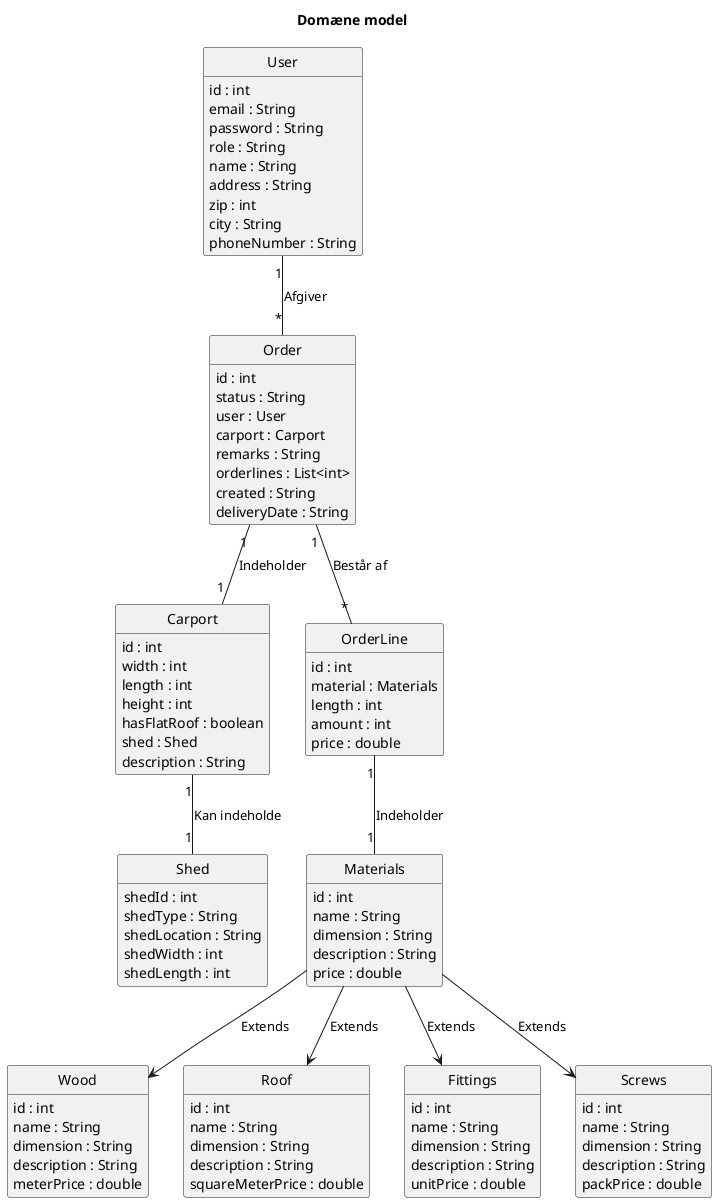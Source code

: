 @startuml
Title Domæne model

' Entities
hide circle
hide methods

class Materials {
    id : int
    name : String
    dimension : String
    description : String
    price : double
}

class Wood {
    id : int
    name : String
    dimension : String
    description : String
    meterPrice : double
}

class Roof {
    id : int
    name : String
    dimension : String
    description : String
    squareMeterPrice : double
}

' kun stk pris
class Fittings {
    id : int
    name : String
    dimension : String
    description : String
    unitPrice : double
}

' kun pakke pris
class Screws {
    id : int
    name : String
    dimension : String
    description : String
    packPrice : double
}

class User {
    id : int
    email : String
    password : String
    role : String
    name : String
    address : String
    zip : int
    city : String
    phoneNumber : String
}

class Order {
    id : int
    status : String
    user : User
    carport : Carport
    remarks : String
    orderlines : List<int>
    created : String
    deliveryDate : String
}

class Carport {
    id : int
    width : int
    length : int
    height : int
    hasFlatRoof : boolean
    shed : Shed
    description : String
}

class Shed {
    shedId : int
    ' MySQL carportId
    shedType : String
    shedLocation : String
    shedWidth : int
    shedLength : int
}

class OrderLine {
    id : int
    material : Materials
    length : int
    amount : int
    price : double
}

' Enteties relations
Materials --> Wood : Extends
Materials --> Roof : Extends
Materials --> Fittings : Extends
Materials --> Screws : Extends

User "1" -- "*" Order : Afgiver
Order "1" -- "*" OrderLine : Består af
Order "1" -- "1" Carport : Indeholder
Carport "1" -- "1" Shed : Kan indeholde
OrderLine "1" -- "1" Materials : Indeholder

@enduml